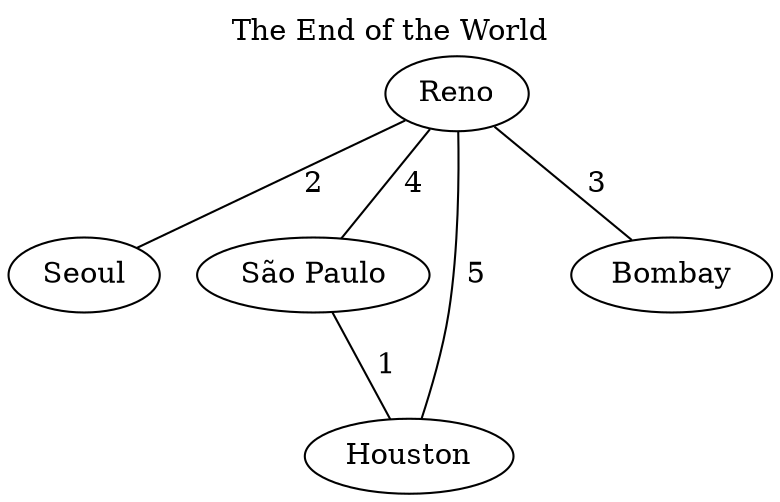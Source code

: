 graph G{
0[label = "Reno"]
1[label = "Seoul"]
0 -- 1[label= " 2"];
0[label = "Reno"]
2[label = "São Paulo"]
0 -- 2[label= " 4"];
0[label = "Reno"]
3[label = "Houston"]
0 -- 3[label= " 5"];
0[label = "Reno"]
4[label = "Bombay"]
0 -- 4[label= " 3"];
2[label = "São Paulo"]
3[label = "Houston"]
2 -- 3[label= " 1"];
labelloc="t"
label="The End of the World"
}